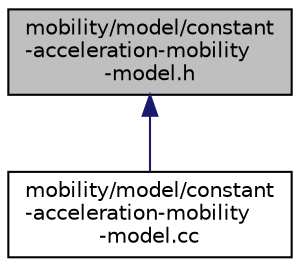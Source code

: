 digraph "mobility/model/constant-acceleration-mobility-model.h"
{
  edge [fontname="Helvetica",fontsize="10",labelfontname="Helvetica",labelfontsize="10"];
  node [fontname="Helvetica",fontsize="10",shape=record];
  Node1 [label="mobility/model/constant\l-acceleration-mobility\l-model.h",height=0.2,width=0.4,color="black", fillcolor="grey75", style="filled", fontcolor="black"];
  Node1 -> Node2 [dir="back",color="midnightblue",fontsize="10",style="solid"];
  Node2 [label="mobility/model/constant\l-acceleration-mobility\l-model.cc",height=0.2,width=0.4,color="black", fillcolor="white", style="filled",URL="$d5/d6b/constant-acceleration-mobility-model_8cc.html"];
}
